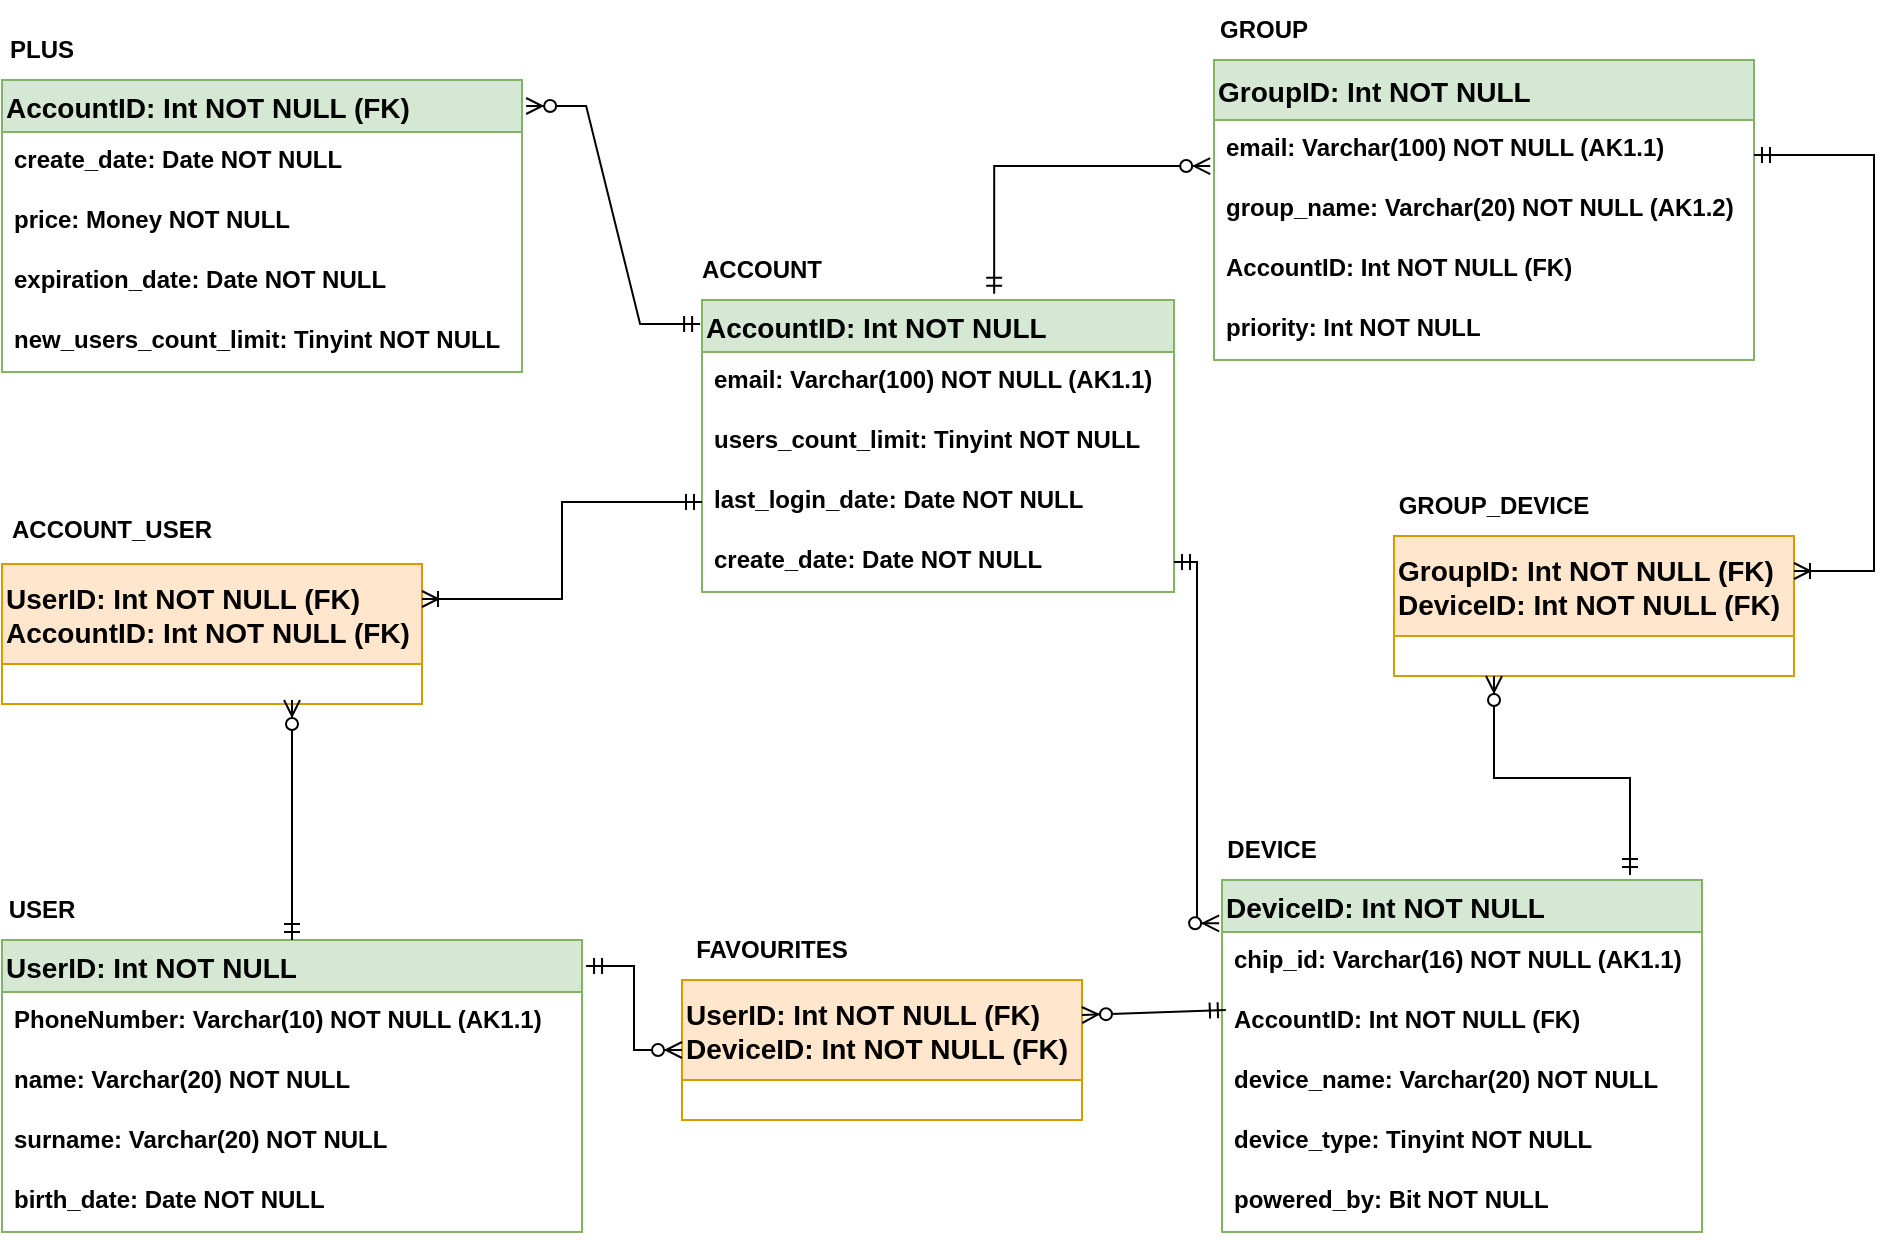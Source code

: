 <mxfile version="22.0.8" type="device">
  <diagram name="Page-1" id="ilt98W_eloolSMIl7gsK">
    <mxGraphModel dx="1194" dy="675" grid="1" gridSize="10" guides="1" tooltips="1" connect="1" arrows="1" fold="1" page="1" pageScale="1" pageWidth="827" pageHeight="1169" math="0" shadow="0">
      <root>
        <mxCell id="0" />
        <mxCell id="1" parent="0" />
        <mxCell id="kp4Th5WYmKZ9xOC51N9R-1" value="AccountID: Int NOT NULL" style="swimlane;fontStyle=1;childLayout=stackLayout;horizontal=1;startSize=26;horizontalStack=0;resizeParent=1;resizeParentMax=0;resizeLast=0;collapsible=1;marginBottom=0;align=left;fontSize=14;fillColor=#d5e8d4;strokeColor=#82b366;" parent="1" vertex="1">
          <mxGeometry x="350" y="670" width="236" height="146" as="geometry" />
        </mxCell>
        <mxCell id="kp4Th5WYmKZ9xOC51N9R-2" value="&lt;b&gt;email: Varchar(100) NOT NULL (AK1.1)&lt;/b&gt;" style="text;strokeColor=none;fillColor=none;spacingLeft=4;spacingRight=4;overflow=hidden;rotatable=0;points=[[0,0.5],[1,0.5]];portConstraint=eastwest;fontSize=12;whiteSpace=wrap;html=1;" parent="kp4Th5WYmKZ9xOC51N9R-1" vertex="1">
          <mxGeometry y="26" width="236" height="30" as="geometry" />
        </mxCell>
        <mxCell id="kp4Th5WYmKZ9xOC51N9R-3" value="&lt;b&gt;users_count_limit: Tinyint NOT NULL&lt;/b&gt;" style="text;strokeColor=none;fillColor=none;spacingLeft=4;spacingRight=4;overflow=hidden;rotatable=0;points=[[0,0.5],[1,0.5]];portConstraint=eastwest;fontSize=12;whiteSpace=wrap;html=1;" parent="kp4Th5WYmKZ9xOC51N9R-1" vertex="1">
          <mxGeometry y="56" width="236" height="30" as="geometry" />
        </mxCell>
        <mxCell id="kp4Th5WYmKZ9xOC51N9R-4" value="&lt;b&gt;last_login_date: Date NOT NULL&lt;/b&gt;" style="text;strokeColor=none;fillColor=none;spacingLeft=4;spacingRight=4;overflow=hidden;rotatable=0;points=[[0,0.5],[1,0.5]];portConstraint=eastwest;fontSize=12;whiteSpace=wrap;html=1;" parent="kp4Th5WYmKZ9xOC51N9R-1" vertex="1">
          <mxGeometry y="86" width="236" height="30" as="geometry" />
        </mxCell>
        <mxCell id="kp4Th5WYmKZ9xOC51N9R-7" value="&lt;b&gt;create_date: Date NOT NULL&lt;/b&gt;" style="text;strokeColor=none;fillColor=none;spacingLeft=4;spacingRight=4;overflow=hidden;rotatable=0;points=[[0,0.5],[1,0.5]];portConstraint=eastwest;fontSize=12;whiteSpace=wrap;html=1;" parent="kp4Th5WYmKZ9xOC51N9R-1" vertex="1">
          <mxGeometry y="116" width="236" height="30" as="geometry" />
        </mxCell>
        <mxCell id="kp4Th5WYmKZ9xOC51N9R-5" value="&lt;b&gt;ACCOUNT&lt;/b&gt;" style="text;strokeColor=none;align=center;fillColor=none;html=1;verticalAlign=middle;whiteSpace=wrap;rounded=0;" parent="1" vertex="1">
          <mxGeometry x="350" y="640" width="60" height="30" as="geometry" />
        </mxCell>
        <mxCell id="kp4Th5WYmKZ9xOC51N9R-8" value="AccountID: Int NOT NULL (FK)" style="swimlane;fontStyle=1;childLayout=stackLayout;horizontal=1;startSize=26;horizontalStack=0;resizeParent=1;resizeParentMax=0;resizeLast=0;collapsible=1;marginBottom=0;align=left;fontSize=14;fillColor=#d5e8d4;strokeColor=#82b366;" parent="1" vertex="1">
          <mxGeometry y="560" width="260" height="146" as="geometry" />
        </mxCell>
        <mxCell id="kp4Th5WYmKZ9xOC51N9R-9" value="&lt;b&gt;create_date: Date NOT NULL&lt;/b&gt;" style="text;strokeColor=none;fillColor=none;spacingLeft=4;spacingRight=4;overflow=hidden;rotatable=0;points=[[0,0.5],[1,0.5]];portConstraint=eastwest;fontSize=12;whiteSpace=wrap;html=1;" parent="kp4Th5WYmKZ9xOC51N9R-8" vertex="1">
          <mxGeometry y="26" width="260" height="30" as="geometry" />
        </mxCell>
        <mxCell id="kp4Th5WYmKZ9xOC51N9R-10" value="&lt;b&gt;price: Money NOT NULL&lt;/b&gt;" style="text;strokeColor=none;fillColor=none;spacingLeft=4;spacingRight=4;overflow=hidden;rotatable=0;points=[[0,0.5],[1,0.5]];portConstraint=eastwest;fontSize=12;whiteSpace=wrap;html=1;" parent="kp4Th5WYmKZ9xOC51N9R-8" vertex="1">
          <mxGeometry y="56" width="260" height="30" as="geometry" />
        </mxCell>
        <mxCell id="kp4Th5WYmKZ9xOC51N9R-11" value="&lt;b&gt;expiration_date: Date NOT NULL&lt;/b&gt;" style="text;strokeColor=none;fillColor=none;spacingLeft=4;spacingRight=4;overflow=hidden;rotatable=0;points=[[0,0.5],[1,0.5]];portConstraint=eastwest;fontSize=12;whiteSpace=wrap;html=1;" parent="kp4Th5WYmKZ9xOC51N9R-8" vertex="1">
          <mxGeometry y="86" width="260" height="30" as="geometry" />
        </mxCell>
        <mxCell id="E5xX8fFdqKHhMu00nWXr-1" value="&lt;b&gt;new_users_count_limit: Tinyint NOT NULL&lt;/b&gt;" style="text;strokeColor=none;fillColor=none;spacingLeft=4;spacingRight=4;overflow=hidden;rotatable=0;points=[[0,0.5],[1,0.5]];portConstraint=eastwest;fontSize=12;whiteSpace=wrap;html=1;" parent="kp4Th5WYmKZ9xOC51N9R-8" vertex="1">
          <mxGeometry y="116" width="260" height="30" as="geometry" />
        </mxCell>
        <mxCell id="kp4Th5WYmKZ9xOC51N9R-12" value="&lt;b&gt;PLUS&lt;/b&gt;" style="text;strokeColor=none;align=center;fillColor=none;html=1;verticalAlign=middle;whiteSpace=wrap;rounded=0;" parent="1" vertex="1">
          <mxGeometry y="530" width="40" height="30" as="geometry" />
        </mxCell>
        <mxCell id="kp4Th5WYmKZ9xOC51N9R-14" value="UserID: Int NOT NULL" style="swimlane;fontStyle=1;childLayout=stackLayout;horizontal=1;startSize=26;horizontalStack=0;resizeParent=1;resizeParentMax=0;resizeLast=0;collapsible=1;marginBottom=0;align=left;fontSize=14;fillColor=#d5e8d4;strokeColor=#82b366;" parent="1" vertex="1">
          <mxGeometry y="990" width="290" height="146" as="geometry" />
        </mxCell>
        <mxCell id="kp4Th5WYmKZ9xOC51N9R-15" value="&lt;b&gt;PhoneNumber: Varchar(10) NOT NULL (AK1.1)&lt;/b&gt;" style="text;strokeColor=none;fillColor=none;spacingLeft=4;spacingRight=4;overflow=hidden;rotatable=0;points=[[0,0.5],[1,0.5]];portConstraint=eastwest;fontSize=12;whiteSpace=wrap;html=1;" parent="kp4Th5WYmKZ9xOC51N9R-14" vertex="1">
          <mxGeometry y="26" width="290" height="30" as="geometry" />
        </mxCell>
        <mxCell id="kp4Th5WYmKZ9xOC51N9R-17" value="&lt;b&gt;name: Varchar(20) NOT NULL&lt;/b&gt;" style="text;strokeColor=none;fillColor=none;spacingLeft=4;spacingRight=4;overflow=hidden;rotatable=0;points=[[0,0.5],[1,0.5]];portConstraint=eastwest;fontSize=12;whiteSpace=wrap;html=1;" parent="kp4Th5WYmKZ9xOC51N9R-14" vertex="1">
          <mxGeometry y="56" width="290" height="30" as="geometry" />
        </mxCell>
        <mxCell id="kp4Th5WYmKZ9xOC51N9R-19" value="&lt;b&gt;surname: Varchar(20) NOT NULL&lt;/b&gt;" style="text;strokeColor=none;fillColor=none;spacingLeft=4;spacingRight=4;overflow=hidden;rotatable=0;points=[[0,0.5],[1,0.5]];portConstraint=eastwest;fontSize=12;whiteSpace=wrap;html=1;" parent="kp4Th5WYmKZ9xOC51N9R-14" vertex="1">
          <mxGeometry y="86" width="290" height="30" as="geometry" />
        </mxCell>
        <mxCell id="kp4Th5WYmKZ9xOC51N9R-36" value="&lt;b&gt;birth_date: Date NOT NULL&lt;/b&gt;" style="text;strokeColor=none;fillColor=none;spacingLeft=4;spacingRight=4;overflow=hidden;rotatable=0;points=[[0,0.5],[1,0.5]];portConstraint=eastwest;fontSize=12;whiteSpace=wrap;html=1;" parent="kp4Th5WYmKZ9xOC51N9R-14" vertex="1">
          <mxGeometry y="116" width="290" height="30" as="geometry" />
        </mxCell>
        <mxCell id="kp4Th5WYmKZ9xOC51N9R-18" value="&lt;b&gt;USER&lt;/b&gt;" style="text;strokeColor=none;align=center;fillColor=none;html=1;verticalAlign=middle;whiteSpace=wrap;rounded=0;" parent="1" vertex="1">
          <mxGeometry y="960" width="40" height="30" as="geometry" />
        </mxCell>
        <mxCell id="kp4Th5WYmKZ9xOC51N9R-21" value="DeviceID: Int NOT NULL" style="swimlane;fontStyle=1;childLayout=stackLayout;horizontal=1;startSize=26;horizontalStack=0;resizeParent=1;resizeParentMax=0;resizeLast=0;collapsible=1;marginBottom=0;align=left;fontSize=14;fillColor=#d5e8d4;strokeColor=#82b366;" parent="1" vertex="1">
          <mxGeometry x="610" y="960" width="240" height="176" as="geometry" />
        </mxCell>
        <mxCell id="kp4Th5WYmKZ9xOC51N9R-22" value="&lt;b&gt;chip_id: Varchar(16) NOT NULL (AK1.1)&lt;/b&gt;" style="text;strokeColor=none;fillColor=none;spacingLeft=4;spacingRight=4;overflow=hidden;rotatable=0;points=[[0,0.5],[1,0.5]];portConstraint=eastwest;fontSize=12;whiteSpace=wrap;html=1;" parent="kp4Th5WYmKZ9xOC51N9R-21" vertex="1">
          <mxGeometry y="26" width="240" height="30" as="geometry" />
        </mxCell>
        <mxCell id="kp4Th5WYmKZ9xOC51N9R-23" value="&lt;b&gt;AccountID: Int NOT NULL (FK)&lt;/b&gt;" style="text;strokeColor=none;fillColor=none;spacingLeft=4;spacingRight=4;overflow=hidden;rotatable=0;points=[[0,0.5],[1,0.5]];portConstraint=eastwest;fontSize=12;whiteSpace=wrap;html=1;" parent="kp4Th5WYmKZ9xOC51N9R-21" vertex="1">
          <mxGeometry y="56" width="240" height="30" as="geometry" />
        </mxCell>
        <mxCell id="kp4Th5WYmKZ9xOC51N9R-24" value="&lt;b&gt;device_name: Varchar(20) NOT NULL&lt;/b&gt;" style="text;strokeColor=none;fillColor=none;spacingLeft=4;spacingRight=4;overflow=hidden;rotatable=0;points=[[0,0.5],[1,0.5]];portConstraint=eastwest;fontSize=12;whiteSpace=wrap;html=1;" parent="kp4Th5WYmKZ9xOC51N9R-21" vertex="1">
          <mxGeometry y="86" width="240" height="30" as="geometry" />
        </mxCell>
        <mxCell id="kp4Th5WYmKZ9xOC51N9R-26" value="&lt;b&gt;device_type: Tinyint NOT NULL&lt;/b&gt;" style="text;strokeColor=none;fillColor=none;spacingLeft=4;spacingRight=4;overflow=hidden;rotatable=0;points=[[0,0.5],[1,0.5]];portConstraint=eastwest;fontSize=12;whiteSpace=wrap;html=1;" parent="kp4Th5WYmKZ9xOC51N9R-21" vertex="1">
          <mxGeometry y="116" width="240" height="30" as="geometry" />
        </mxCell>
        <mxCell id="kp4Th5WYmKZ9xOC51N9R-77" value="&lt;b&gt;powered_by: Bit NOT NULL&lt;/b&gt;" style="text;strokeColor=none;fillColor=none;spacingLeft=4;spacingRight=4;overflow=hidden;rotatable=0;points=[[0,0.5],[1,0.5]];portConstraint=eastwest;fontSize=12;whiteSpace=wrap;html=1;" parent="kp4Th5WYmKZ9xOC51N9R-21" vertex="1">
          <mxGeometry y="146" width="240" height="30" as="geometry" />
        </mxCell>
        <mxCell id="kp4Th5WYmKZ9xOC51N9R-25" value="&lt;b&gt;DEVICE&lt;/b&gt;" style="text;strokeColor=none;align=center;fillColor=none;html=1;verticalAlign=middle;whiteSpace=wrap;rounded=0;" parent="1" vertex="1">
          <mxGeometry x="610" y="930" width="50" height="30" as="geometry" />
        </mxCell>
        <mxCell id="kp4Th5WYmKZ9xOC51N9R-27" value="GroupID: Int NOT NULL" style="swimlane;fontStyle=1;childLayout=stackLayout;horizontal=1;startSize=30;horizontalStack=0;resizeParent=1;resizeParentMax=0;resizeLast=0;collapsible=1;marginBottom=0;align=left;fontSize=14;fillColor=#d5e8d4;strokeColor=#82b366;" parent="1" vertex="1">
          <mxGeometry x="606" y="550" width="270" height="150" as="geometry" />
        </mxCell>
        <mxCell id="kp4Th5WYmKZ9xOC51N9R-28" value="&lt;b&gt;email: Varchar(100) NOT NULL (AK1.1)&lt;/b&gt;" style="text;strokeColor=none;fillColor=none;spacingLeft=4;spacingRight=4;overflow=hidden;rotatable=0;points=[[0,0.5],[1,0.5]];portConstraint=eastwest;fontSize=12;whiteSpace=wrap;html=1;" parent="kp4Th5WYmKZ9xOC51N9R-27" vertex="1">
          <mxGeometry y="30" width="270" height="30" as="geometry" />
        </mxCell>
        <mxCell id="kp4Th5WYmKZ9xOC51N9R-30" value="&lt;b&gt;group_name: Varchar(20) NOT NULL (AK1.2)&lt;/b&gt;" style="text;strokeColor=none;fillColor=none;spacingLeft=4;spacingRight=4;overflow=hidden;rotatable=0;points=[[0,0.5],[1,0.5]];portConstraint=eastwest;fontSize=12;whiteSpace=wrap;html=1;" parent="kp4Th5WYmKZ9xOC51N9R-27" vertex="1">
          <mxGeometry y="60" width="270" height="30" as="geometry" />
        </mxCell>
        <mxCell id="kp4Th5WYmKZ9xOC51N9R-31" value="&lt;b&gt;AccountID: Int NOT NULL (FK)&lt;/b&gt;" style="text;strokeColor=none;fillColor=none;spacingLeft=4;spacingRight=4;overflow=hidden;rotatable=0;points=[[0,0.5],[1,0.5]];portConstraint=eastwest;fontSize=12;whiteSpace=wrap;html=1;" parent="kp4Th5WYmKZ9xOC51N9R-27" vertex="1">
          <mxGeometry y="90" width="270" height="30" as="geometry" />
        </mxCell>
        <mxCell id="kp4Th5WYmKZ9xOC51N9R-76" value="&lt;b&gt;priority: Int NOT NULL&lt;/b&gt;" style="text;strokeColor=none;fillColor=none;spacingLeft=4;spacingRight=4;overflow=hidden;rotatable=0;points=[[0,0.5],[1,0.5]];portConstraint=eastwest;fontSize=12;whiteSpace=wrap;html=1;" parent="kp4Th5WYmKZ9xOC51N9R-27" vertex="1">
          <mxGeometry y="120" width="270" height="30" as="geometry" />
        </mxCell>
        <mxCell id="kp4Th5WYmKZ9xOC51N9R-29" value="&lt;b&gt;GROUP&lt;/b&gt;" style="text;strokeColor=none;align=center;fillColor=none;html=1;verticalAlign=middle;whiteSpace=wrap;rounded=0;" parent="1" vertex="1">
          <mxGeometry x="606" y="520" width="50" height="30" as="geometry" />
        </mxCell>
        <mxCell id="kp4Th5WYmKZ9xOC51N9R-33" value="" style="edgeStyle=elbowEdgeStyle;fontSize=12;html=1;endArrow=ERzeroToMany;startArrow=ERmandOne;rounded=0;entryX=-0.006;entryY=0.123;entryDx=0;entryDy=0;entryPerimeter=0;exitX=1;exitY=0.5;exitDx=0;exitDy=0;" parent="1" source="kp4Th5WYmKZ9xOC51N9R-7" target="kp4Th5WYmKZ9xOC51N9R-21" edge="1">
          <mxGeometry width="100" height="100" relative="1" as="geometry">
            <mxPoint x="494" y="780" as="sourcePoint" />
            <mxPoint x="608" y="885" as="targetPoint" />
          </mxGeometry>
        </mxCell>
        <mxCell id="kp4Th5WYmKZ9xOC51N9R-34" value="" style="edgeStyle=orthogonalEdgeStyle;fontSize=12;html=1;endArrow=ERzeroToMany;startArrow=ERmandOne;rounded=0;elbow=vertical;exitX=0.619;exitY=-0.021;exitDx=0;exitDy=0;exitPerimeter=0;entryX=-0.007;entryY=0.767;entryDx=0;entryDy=0;entryPerimeter=0;" parent="1" source="kp4Th5WYmKZ9xOC51N9R-1" target="kp4Th5WYmKZ9xOC51N9R-28" edge="1">
          <mxGeometry width="100" height="100" relative="1" as="geometry">
            <mxPoint x="456" y="640" as="sourcePoint" />
            <mxPoint x="576" y="590" as="targetPoint" />
          </mxGeometry>
        </mxCell>
        <mxCell id="kp4Th5WYmKZ9xOC51N9R-41" value="UserID: Int NOT NULL (FK)&#xa;AccountID: Int NOT NULL (FK)" style="swimlane;fontStyle=1;childLayout=stackLayout;horizontal=1;startSize=50;horizontalStack=0;resizeParent=1;resizeParentMax=0;resizeLast=0;collapsible=1;marginBottom=0;align=left;fontSize=14;fillColor=#ffe6cc;strokeColor=#d79b00;" parent="1" vertex="1">
          <mxGeometry y="802" width="210" height="70" as="geometry" />
        </mxCell>
        <mxCell id="kp4Th5WYmKZ9xOC51N9R-52" value="" style="fontSize=12;html=1;endArrow=ERoneToMany;startArrow=ERmandOne;rounded=0;entryX=1;entryY=0.25;entryDx=0;entryDy=0;edgeStyle=elbowEdgeStyle;exitX=0;exitY=0.5;exitDx=0;exitDy=0;" parent="1" source="kp4Th5WYmKZ9xOC51N9R-4" target="kp4Th5WYmKZ9xOC51N9R-41" edge="1">
          <mxGeometry width="100" height="100" relative="1" as="geometry">
            <mxPoint x="240" y="770" as="sourcePoint" />
            <mxPoint x="240" y="870" as="targetPoint" />
          </mxGeometry>
        </mxCell>
        <mxCell id="kp4Th5WYmKZ9xOC51N9R-53" value="UserID: Int NOT NULL (FK)&#xa;DeviceID: Int NOT NULL (FK)" style="swimlane;fontStyle=1;childLayout=stackLayout;horizontal=1;startSize=50;horizontalStack=0;resizeParent=1;resizeParentMax=0;resizeLast=0;collapsible=1;marginBottom=0;align=left;fontSize=14;fillColor=#ffe6cc;strokeColor=#d79b00;" parent="1" vertex="1">
          <mxGeometry x="340" y="1010" width="200" height="70" as="geometry" />
        </mxCell>
        <mxCell id="kp4Th5WYmKZ9xOC51N9R-54" value="" style="edgeStyle=elbowEdgeStyle;fontSize=12;html=1;endArrow=ERzeroToMany;startArrow=ERmandOne;rounded=0;entryX=0;entryY=0.5;entryDx=0;entryDy=0;exitX=1.007;exitY=0.089;exitDx=0;exitDy=0;exitPerimeter=0;" parent="1" source="kp4Th5WYmKZ9xOC51N9R-14" target="kp4Th5WYmKZ9xOC51N9R-53" edge="1">
          <mxGeometry width="100" height="100" relative="1" as="geometry">
            <mxPoint x="254" y="1114.5" as="sourcePoint" />
            <mxPoint x="364" y="1136" as="targetPoint" />
          </mxGeometry>
        </mxCell>
        <mxCell id="kp4Th5WYmKZ9xOC51N9R-55" value="" style="fontSize=12;html=1;endArrow=ERzeroToMany;startArrow=ERmandOne;rounded=0;entryX=1;entryY=0.25;entryDx=0;entryDy=0;exitX=0.008;exitY=0.3;exitDx=0;exitDy=0;exitPerimeter=0;" parent="1" source="kp4Th5WYmKZ9xOC51N9R-23" target="kp4Th5WYmKZ9xOC51N9R-53" edge="1">
          <mxGeometry width="100" height="100" relative="1" as="geometry">
            <mxPoint x="600" y="1000" as="sourcePoint" />
            <mxPoint x="560" y="1030" as="targetPoint" />
          </mxGeometry>
        </mxCell>
        <mxCell id="kp4Th5WYmKZ9xOC51N9R-56" value="GroupID: Int NOT NULL (FK)&#xa;DeviceID: Int NOT NULL (FK)" style="swimlane;fontStyle=1;childLayout=stackLayout;horizontal=1;startSize=50;horizontalStack=0;resizeParent=1;resizeParentMax=0;resizeLast=0;collapsible=1;marginBottom=0;align=left;fontSize=14;fillColor=#ffe6cc;strokeColor=#d79b00;" parent="1" vertex="1">
          <mxGeometry x="696" y="788" width="200" height="70" as="geometry" />
        </mxCell>
        <mxCell id="kp4Th5WYmKZ9xOC51N9R-57" value="" style="edgeStyle=orthogonalEdgeStyle;fontSize=12;html=1;endArrow=ERzeroToMany;startArrow=ERmandOne;rounded=0;exitX=0.85;exitY=-0.014;exitDx=0;exitDy=0;exitPerimeter=0;entryX=0.25;entryY=1;entryDx=0;entryDy=0;" parent="1" source="kp4Th5WYmKZ9xOC51N9R-21" target="kp4Th5WYmKZ9xOC51N9R-56" edge="1">
          <mxGeometry width="100" height="100" relative="1" as="geometry">
            <mxPoint x="720.08" y="957.934" as="sourcePoint" />
            <mxPoint x="670" y="860" as="targetPoint" />
          </mxGeometry>
        </mxCell>
        <mxCell id="kp4Th5WYmKZ9xOC51N9R-58" value="" style="edgeStyle=elbowEdgeStyle;fontSize=12;html=1;endArrow=ERoneToMany;startArrow=ERmandOne;rounded=0;entryX=1;entryY=0.25;entryDx=0;entryDy=0;exitX=1;exitY=0.167;exitDx=0;exitDy=0;exitPerimeter=0;" parent="1" target="kp4Th5WYmKZ9xOC51N9R-56" edge="1">
          <mxGeometry width="100" height="100" relative="1" as="geometry">
            <mxPoint x="876" y="597.51" as="sourcePoint" />
            <mxPoint x="966" y="788" as="targetPoint" />
            <Array as="points">
              <mxPoint x="936" y="690" />
            </Array>
          </mxGeometry>
        </mxCell>
        <mxCell id="kp4Th5WYmKZ9xOC51N9R-59" value="&lt;b&gt;ACCOUNT_USER&lt;/b&gt;" style="text;strokeColor=none;align=center;fillColor=none;html=1;verticalAlign=middle;whiteSpace=wrap;rounded=0;" parent="1" vertex="1">
          <mxGeometry y="770" width="110" height="30" as="geometry" />
        </mxCell>
        <mxCell id="kp4Th5WYmKZ9xOC51N9R-60" value="&lt;b&gt;FAVOURITES&lt;/b&gt;" style="text;strokeColor=none;align=center;fillColor=none;html=1;verticalAlign=middle;whiteSpace=wrap;rounded=0;" parent="1" vertex="1">
          <mxGeometry x="340" y="980" width="90" height="30" as="geometry" />
        </mxCell>
        <mxCell id="kp4Th5WYmKZ9xOC51N9R-61" value="&lt;b&gt;GROUP_DEVICE&lt;/b&gt;" style="text;strokeColor=none;align=center;fillColor=none;html=1;verticalAlign=middle;whiteSpace=wrap;rounded=0;" parent="1" vertex="1">
          <mxGeometry x="696" y="758" width="100" height="30" as="geometry" />
        </mxCell>
        <mxCell id="kp4Th5WYmKZ9xOC51N9R-63" value="" style="fontSize=12;html=1;endArrow=ERzeroToMany;startArrow=ERmandOne;rounded=0;exitX=0.5;exitY=0;exitDx=0;exitDy=0;" parent="1" source="kp4Th5WYmKZ9xOC51N9R-14" edge="1">
          <mxGeometry width="100" height="100" relative="1" as="geometry">
            <mxPoint x="253" y="980" as="sourcePoint" />
            <mxPoint x="145" y="870" as="targetPoint" />
          </mxGeometry>
        </mxCell>
        <mxCell id="bJfgIXEfMSTHJSLUw8zM-1" value="" style="edgeStyle=entityRelationEdgeStyle;fontSize=12;html=1;endArrow=ERzeroToMany;startArrow=ERmandOne;rounded=0;entryX=1.008;entryY=0.089;entryDx=0;entryDy=0;entryPerimeter=0;exitX=-0.004;exitY=0.082;exitDx=0;exitDy=0;exitPerimeter=0;" parent="1" source="kp4Th5WYmKZ9xOC51N9R-1" target="kp4Th5WYmKZ9xOC51N9R-8" edge="1">
          <mxGeometry width="100" height="100" relative="1" as="geometry">
            <mxPoint x="470" y="840" as="sourcePoint" />
            <mxPoint x="570" y="740" as="targetPoint" />
          </mxGeometry>
        </mxCell>
      </root>
    </mxGraphModel>
  </diagram>
</mxfile>
